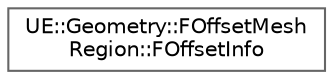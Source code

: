 digraph "Graphical Class Hierarchy"
{
 // INTERACTIVE_SVG=YES
 // LATEX_PDF_SIZE
  bgcolor="transparent";
  edge [fontname=Helvetica,fontsize=10,labelfontname=Helvetica,labelfontsize=10];
  node [fontname=Helvetica,fontsize=10,shape=box,height=0.2,width=0.4];
  rankdir="LR";
  Node0 [id="Node000000",label="UE::Geometry::FOffsetMesh\lRegion::FOffsetInfo",height=0.2,width=0.4,color="grey40", fillcolor="white", style="filled",URL="$d8/de5/structUE_1_1Geometry_1_1FOffsetMeshRegion_1_1FOffsetInfo.html",tooltip="Offset information for a single connected component."];
}
